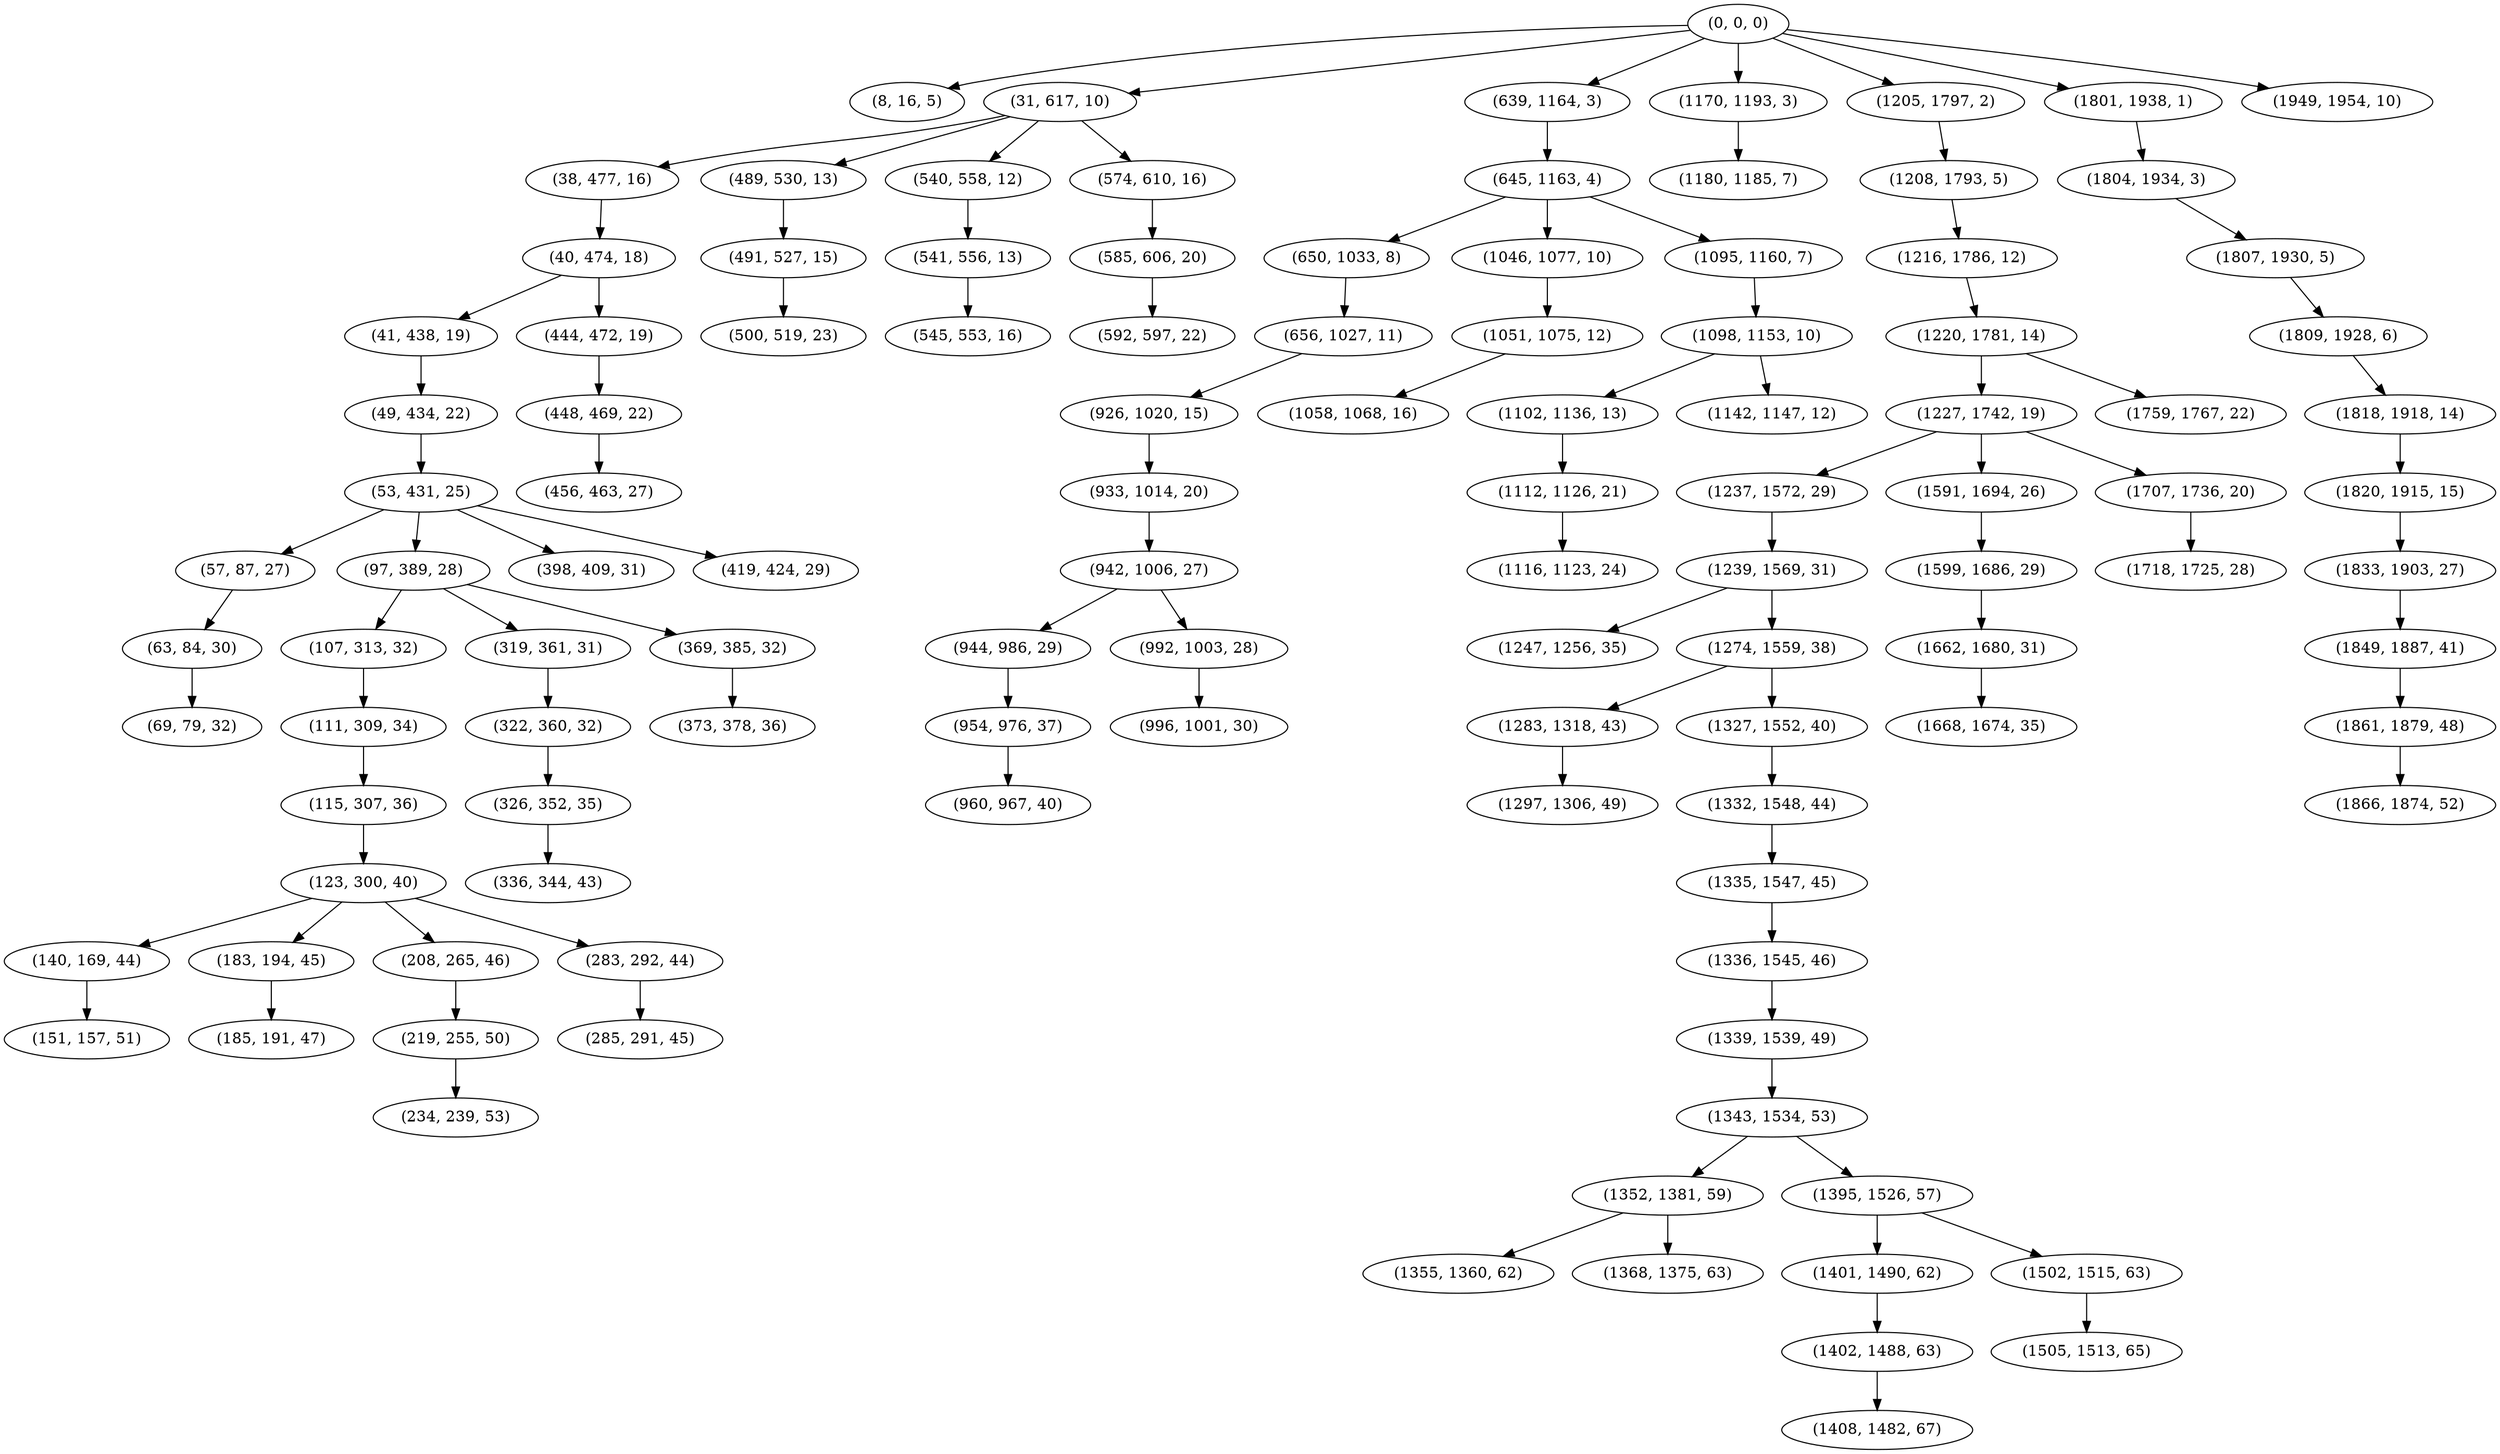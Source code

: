digraph tree {
    "(0, 0, 0)";
    "(8, 16, 5)";
    "(31, 617, 10)";
    "(38, 477, 16)";
    "(40, 474, 18)";
    "(41, 438, 19)";
    "(49, 434, 22)";
    "(53, 431, 25)";
    "(57, 87, 27)";
    "(63, 84, 30)";
    "(69, 79, 32)";
    "(97, 389, 28)";
    "(107, 313, 32)";
    "(111, 309, 34)";
    "(115, 307, 36)";
    "(123, 300, 40)";
    "(140, 169, 44)";
    "(151, 157, 51)";
    "(183, 194, 45)";
    "(185, 191, 47)";
    "(208, 265, 46)";
    "(219, 255, 50)";
    "(234, 239, 53)";
    "(283, 292, 44)";
    "(285, 291, 45)";
    "(319, 361, 31)";
    "(322, 360, 32)";
    "(326, 352, 35)";
    "(336, 344, 43)";
    "(369, 385, 32)";
    "(373, 378, 36)";
    "(398, 409, 31)";
    "(419, 424, 29)";
    "(444, 472, 19)";
    "(448, 469, 22)";
    "(456, 463, 27)";
    "(489, 530, 13)";
    "(491, 527, 15)";
    "(500, 519, 23)";
    "(540, 558, 12)";
    "(541, 556, 13)";
    "(545, 553, 16)";
    "(574, 610, 16)";
    "(585, 606, 20)";
    "(592, 597, 22)";
    "(639, 1164, 3)";
    "(645, 1163, 4)";
    "(650, 1033, 8)";
    "(656, 1027, 11)";
    "(926, 1020, 15)";
    "(933, 1014, 20)";
    "(942, 1006, 27)";
    "(944, 986, 29)";
    "(954, 976, 37)";
    "(960, 967, 40)";
    "(992, 1003, 28)";
    "(996, 1001, 30)";
    "(1046, 1077, 10)";
    "(1051, 1075, 12)";
    "(1058, 1068, 16)";
    "(1095, 1160, 7)";
    "(1098, 1153, 10)";
    "(1102, 1136, 13)";
    "(1112, 1126, 21)";
    "(1116, 1123, 24)";
    "(1142, 1147, 12)";
    "(1170, 1193, 3)";
    "(1180, 1185, 7)";
    "(1205, 1797, 2)";
    "(1208, 1793, 5)";
    "(1216, 1786, 12)";
    "(1220, 1781, 14)";
    "(1227, 1742, 19)";
    "(1237, 1572, 29)";
    "(1239, 1569, 31)";
    "(1247, 1256, 35)";
    "(1274, 1559, 38)";
    "(1283, 1318, 43)";
    "(1297, 1306, 49)";
    "(1327, 1552, 40)";
    "(1332, 1548, 44)";
    "(1335, 1547, 45)";
    "(1336, 1545, 46)";
    "(1339, 1539, 49)";
    "(1343, 1534, 53)";
    "(1352, 1381, 59)";
    "(1355, 1360, 62)";
    "(1368, 1375, 63)";
    "(1395, 1526, 57)";
    "(1401, 1490, 62)";
    "(1402, 1488, 63)";
    "(1408, 1482, 67)";
    "(1502, 1515, 63)";
    "(1505, 1513, 65)";
    "(1591, 1694, 26)";
    "(1599, 1686, 29)";
    "(1662, 1680, 31)";
    "(1668, 1674, 35)";
    "(1707, 1736, 20)";
    "(1718, 1725, 28)";
    "(1759, 1767, 22)";
    "(1801, 1938, 1)";
    "(1804, 1934, 3)";
    "(1807, 1930, 5)";
    "(1809, 1928, 6)";
    "(1818, 1918, 14)";
    "(1820, 1915, 15)";
    "(1833, 1903, 27)";
    "(1849, 1887, 41)";
    "(1861, 1879, 48)";
    "(1866, 1874, 52)";
    "(1949, 1954, 10)";
    "(0, 0, 0)" -> "(8, 16, 5)";
    "(0, 0, 0)" -> "(31, 617, 10)";
    "(0, 0, 0)" -> "(639, 1164, 3)";
    "(0, 0, 0)" -> "(1170, 1193, 3)";
    "(0, 0, 0)" -> "(1205, 1797, 2)";
    "(0, 0, 0)" -> "(1801, 1938, 1)";
    "(0, 0, 0)" -> "(1949, 1954, 10)";
    "(31, 617, 10)" -> "(38, 477, 16)";
    "(31, 617, 10)" -> "(489, 530, 13)";
    "(31, 617, 10)" -> "(540, 558, 12)";
    "(31, 617, 10)" -> "(574, 610, 16)";
    "(38, 477, 16)" -> "(40, 474, 18)";
    "(40, 474, 18)" -> "(41, 438, 19)";
    "(40, 474, 18)" -> "(444, 472, 19)";
    "(41, 438, 19)" -> "(49, 434, 22)";
    "(49, 434, 22)" -> "(53, 431, 25)";
    "(53, 431, 25)" -> "(57, 87, 27)";
    "(53, 431, 25)" -> "(97, 389, 28)";
    "(53, 431, 25)" -> "(398, 409, 31)";
    "(53, 431, 25)" -> "(419, 424, 29)";
    "(57, 87, 27)" -> "(63, 84, 30)";
    "(63, 84, 30)" -> "(69, 79, 32)";
    "(97, 389, 28)" -> "(107, 313, 32)";
    "(97, 389, 28)" -> "(319, 361, 31)";
    "(97, 389, 28)" -> "(369, 385, 32)";
    "(107, 313, 32)" -> "(111, 309, 34)";
    "(111, 309, 34)" -> "(115, 307, 36)";
    "(115, 307, 36)" -> "(123, 300, 40)";
    "(123, 300, 40)" -> "(140, 169, 44)";
    "(123, 300, 40)" -> "(183, 194, 45)";
    "(123, 300, 40)" -> "(208, 265, 46)";
    "(123, 300, 40)" -> "(283, 292, 44)";
    "(140, 169, 44)" -> "(151, 157, 51)";
    "(183, 194, 45)" -> "(185, 191, 47)";
    "(208, 265, 46)" -> "(219, 255, 50)";
    "(219, 255, 50)" -> "(234, 239, 53)";
    "(283, 292, 44)" -> "(285, 291, 45)";
    "(319, 361, 31)" -> "(322, 360, 32)";
    "(322, 360, 32)" -> "(326, 352, 35)";
    "(326, 352, 35)" -> "(336, 344, 43)";
    "(369, 385, 32)" -> "(373, 378, 36)";
    "(444, 472, 19)" -> "(448, 469, 22)";
    "(448, 469, 22)" -> "(456, 463, 27)";
    "(489, 530, 13)" -> "(491, 527, 15)";
    "(491, 527, 15)" -> "(500, 519, 23)";
    "(540, 558, 12)" -> "(541, 556, 13)";
    "(541, 556, 13)" -> "(545, 553, 16)";
    "(574, 610, 16)" -> "(585, 606, 20)";
    "(585, 606, 20)" -> "(592, 597, 22)";
    "(639, 1164, 3)" -> "(645, 1163, 4)";
    "(645, 1163, 4)" -> "(650, 1033, 8)";
    "(645, 1163, 4)" -> "(1046, 1077, 10)";
    "(645, 1163, 4)" -> "(1095, 1160, 7)";
    "(650, 1033, 8)" -> "(656, 1027, 11)";
    "(656, 1027, 11)" -> "(926, 1020, 15)";
    "(926, 1020, 15)" -> "(933, 1014, 20)";
    "(933, 1014, 20)" -> "(942, 1006, 27)";
    "(942, 1006, 27)" -> "(944, 986, 29)";
    "(942, 1006, 27)" -> "(992, 1003, 28)";
    "(944, 986, 29)" -> "(954, 976, 37)";
    "(954, 976, 37)" -> "(960, 967, 40)";
    "(992, 1003, 28)" -> "(996, 1001, 30)";
    "(1046, 1077, 10)" -> "(1051, 1075, 12)";
    "(1051, 1075, 12)" -> "(1058, 1068, 16)";
    "(1095, 1160, 7)" -> "(1098, 1153, 10)";
    "(1098, 1153, 10)" -> "(1102, 1136, 13)";
    "(1098, 1153, 10)" -> "(1142, 1147, 12)";
    "(1102, 1136, 13)" -> "(1112, 1126, 21)";
    "(1112, 1126, 21)" -> "(1116, 1123, 24)";
    "(1170, 1193, 3)" -> "(1180, 1185, 7)";
    "(1205, 1797, 2)" -> "(1208, 1793, 5)";
    "(1208, 1793, 5)" -> "(1216, 1786, 12)";
    "(1216, 1786, 12)" -> "(1220, 1781, 14)";
    "(1220, 1781, 14)" -> "(1227, 1742, 19)";
    "(1220, 1781, 14)" -> "(1759, 1767, 22)";
    "(1227, 1742, 19)" -> "(1237, 1572, 29)";
    "(1227, 1742, 19)" -> "(1591, 1694, 26)";
    "(1227, 1742, 19)" -> "(1707, 1736, 20)";
    "(1237, 1572, 29)" -> "(1239, 1569, 31)";
    "(1239, 1569, 31)" -> "(1247, 1256, 35)";
    "(1239, 1569, 31)" -> "(1274, 1559, 38)";
    "(1274, 1559, 38)" -> "(1283, 1318, 43)";
    "(1274, 1559, 38)" -> "(1327, 1552, 40)";
    "(1283, 1318, 43)" -> "(1297, 1306, 49)";
    "(1327, 1552, 40)" -> "(1332, 1548, 44)";
    "(1332, 1548, 44)" -> "(1335, 1547, 45)";
    "(1335, 1547, 45)" -> "(1336, 1545, 46)";
    "(1336, 1545, 46)" -> "(1339, 1539, 49)";
    "(1339, 1539, 49)" -> "(1343, 1534, 53)";
    "(1343, 1534, 53)" -> "(1352, 1381, 59)";
    "(1343, 1534, 53)" -> "(1395, 1526, 57)";
    "(1352, 1381, 59)" -> "(1355, 1360, 62)";
    "(1352, 1381, 59)" -> "(1368, 1375, 63)";
    "(1395, 1526, 57)" -> "(1401, 1490, 62)";
    "(1395, 1526, 57)" -> "(1502, 1515, 63)";
    "(1401, 1490, 62)" -> "(1402, 1488, 63)";
    "(1402, 1488, 63)" -> "(1408, 1482, 67)";
    "(1502, 1515, 63)" -> "(1505, 1513, 65)";
    "(1591, 1694, 26)" -> "(1599, 1686, 29)";
    "(1599, 1686, 29)" -> "(1662, 1680, 31)";
    "(1662, 1680, 31)" -> "(1668, 1674, 35)";
    "(1707, 1736, 20)" -> "(1718, 1725, 28)";
    "(1801, 1938, 1)" -> "(1804, 1934, 3)";
    "(1804, 1934, 3)" -> "(1807, 1930, 5)";
    "(1807, 1930, 5)" -> "(1809, 1928, 6)";
    "(1809, 1928, 6)" -> "(1818, 1918, 14)";
    "(1818, 1918, 14)" -> "(1820, 1915, 15)";
    "(1820, 1915, 15)" -> "(1833, 1903, 27)";
    "(1833, 1903, 27)" -> "(1849, 1887, 41)";
    "(1849, 1887, 41)" -> "(1861, 1879, 48)";
    "(1861, 1879, 48)" -> "(1866, 1874, 52)";
}
